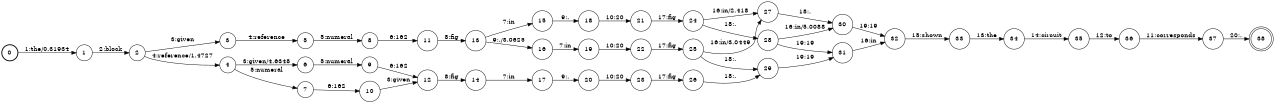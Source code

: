 digraph FST {
rankdir = LR;
size = "8.5,11";
label = "";
center = 1;
orientation = Portrait;
ranksep = "0.4";
nodesep = "0.25";
0 [label = "0", shape = circle, style = bold, fontsize = 14]
	0 -> 1 [label = "1:the/0.31934", fontsize = 14];
1 [label = "1", shape = circle, style = solid, fontsize = 14]
	1 -> 2 [label = "2:block", fontsize = 14];
2 [label = "2", shape = circle, style = solid, fontsize = 14]
	2 -> 3 [label = "3:given", fontsize = 14];
	2 -> 4 [label = "4:reference/1.4727", fontsize = 14];
3 [label = "3", shape = circle, style = solid, fontsize = 14]
	3 -> 5 [label = "4:reference", fontsize = 14];
4 [label = "4", shape = circle, style = solid, fontsize = 14]
	4 -> 6 [label = "3:given/4.6348", fontsize = 14];
	4 -> 7 [label = "5:numeral", fontsize = 14];
5 [label = "5", shape = circle, style = solid, fontsize = 14]
	5 -> 8 [label = "5:numeral", fontsize = 14];
6 [label = "6", shape = circle, style = solid, fontsize = 14]
	6 -> 9 [label = "5:numeral", fontsize = 14];
7 [label = "7", shape = circle, style = solid, fontsize = 14]
	7 -> 10 [label = "6:162", fontsize = 14];
8 [label = "8", shape = circle, style = solid, fontsize = 14]
	8 -> 11 [label = "6:162", fontsize = 14];
9 [label = "9", shape = circle, style = solid, fontsize = 14]
	9 -> 12 [label = "6:162", fontsize = 14];
10 [label = "10", shape = circle, style = solid, fontsize = 14]
	10 -> 12 [label = "3:given", fontsize = 14];
11 [label = "11", shape = circle, style = solid, fontsize = 14]
	11 -> 13 [label = "8:fig", fontsize = 14];
12 [label = "12", shape = circle, style = solid, fontsize = 14]
	12 -> 14 [label = "8:fig", fontsize = 14];
13 [label = "13", shape = circle, style = solid, fontsize = 14]
	13 -> 15 [label = "7:in", fontsize = 14];
	13 -> 16 [label = "9:./3.0625", fontsize = 14];
14 [label = "14", shape = circle, style = solid, fontsize = 14]
	14 -> 17 [label = "7:in", fontsize = 14];
15 [label = "15", shape = circle, style = solid, fontsize = 14]
	15 -> 18 [label = "9:.", fontsize = 14];
16 [label = "16", shape = circle, style = solid, fontsize = 14]
	16 -> 19 [label = "7:in", fontsize = 14];
17 [label = "17", shape = circle, style = solid, fontsize = 14]
	17 -> 20 [label = "9:.", fontsize = 14];
18 [label = "18", shape = circle, style = solid, fontsize = 14]
	18 -> 21 [label = "10:20", fontsize = 14];
19 [label = "19", shape = circle, style = solid, fontsize = 14]
	19 -> 22 [label = "10:20", fontsize = 14];
20 [label = "20", shape = circle, style = solid, fontsize = 14]
	20 -> 23 [label = "10:20", fontsize = 14];
21 [label = "21", shape = circle, style = solid, fontsize = 14]
	21 -> 24 [label = "17:fig", fontsize = 14];
22 [label = "22", shape = circle, style = solid, fontsize = 14]
	22 -> 25 [label = "17:fig", fontsize = 14];
23 [label = "23", shape = circle, style = solid, fontsize = 14]
	23 -> 26 [label = "17:fig", fontsize = 14];
24 [label = "24", shape = circle, style = solid, fontsize = 14]
	24 -> 27 [label = "16:in/2.418", fontsize = 14];
	24 -> 28 [label = "18:.", fontsize = 14];
25 [label = "25", shape = circle, style = solid, fontsize = 14]
	25 -> 27 [label = "16:in/3.0449", fontsize = 14];
	25 -> 29 [label = "18:.", fontsize = 14];
26 [label = "26", shape = circle, style = solid, fontsize = 14]
	26 -> 29 [label = "18:.", fontsize = 14];
27 [label = "27", shape = circle, style = solid, fontsize = 14]
	27 -> 30 [label = "18:.", fontsize = 14];
28 [label = "28", shape = circle, style = solid, fontsize = 14]
	28 -> 30 [label = "16:in/5.0088", fontsize = 14];
	28 -> 31 [label = "19:19", fontsize = 14];
29 [label = "29", shape = circle, style = solid, fontsize = 14]
	29 -> 31 [label = "19:19", fontsize = 14];
30 [label = "30", shape = circle, style = solid, fontsize = 14]
	30 -> 32 [label = "19:19", fontsize = 14];
31 [label = "31", shape = circle, style = solid, fontsize = 14]
	31 -> 32 [label = "16:in", fontsize = 14];
32 [label = "32", shape = circle, style = solid, fontsize = 14]
	32 -> 33 [label = "15:shown", fontsize = 14];
33 [label = "33", shape = circle, style = solid, fontsize = 14]
	33 -> 34 [label = "13:the", fontsize = 14];
34 [label = "34", shape = circle, style = solid, fontsize = 14]
	34 -> 35 [label = "14:circuit", fontsize = 14];
35 [label = "35", shape = circle, style = solid, fontsize = 14]
	35 -> 36 [label = "12:to", fontsize = 14];
36 [label = "36", shape = circle, style = solid, fontsize = 14]
	36 -> 37 [label = "11:corresponds", fontsize = 14];
37 [label = "37", shape = circle, style = solid, fontsize = 14]
	37 -> 38 [label = "20:.", fontsize = 14];
38 [label = "38", shape = doublecircle, style = solid, fontsize = 14]
}
